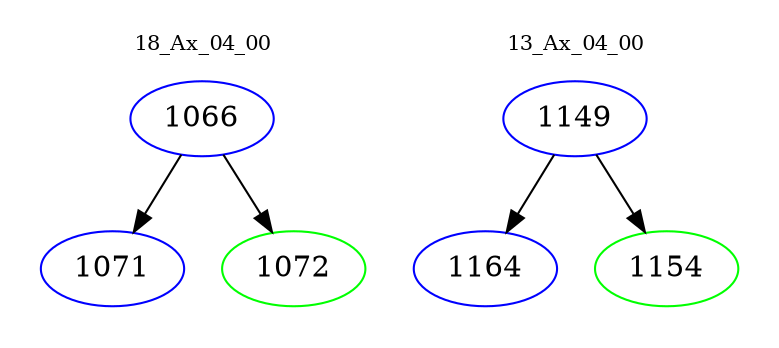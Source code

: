 digraph{
subgraph cluster_0 {
color = white
label = "18_Ax_04_00";
fontsize=10;
T0_1066 [label="1066", color="blue"]
T0_1066 -> T0_1071 [color="black"]
T0_1071 [label="1071", color="blue"]
T0_1066 -> T0_1072 [color="black"]
T0_1072 [label="1072", color="green"]
}
subgraph cluster_1 {
color = white
label = "13_Ax_04_00";
fontsize=10;
T1_1149 [label="1149", color="blue"]
T1_1149 -> T1_1164 [color="black"]
T1_1164 [label="1164", color="blue"]
T1_1149 -> T1_1154 [color="black"]
T1_1154 [label="1154", color="green"]
}
}
